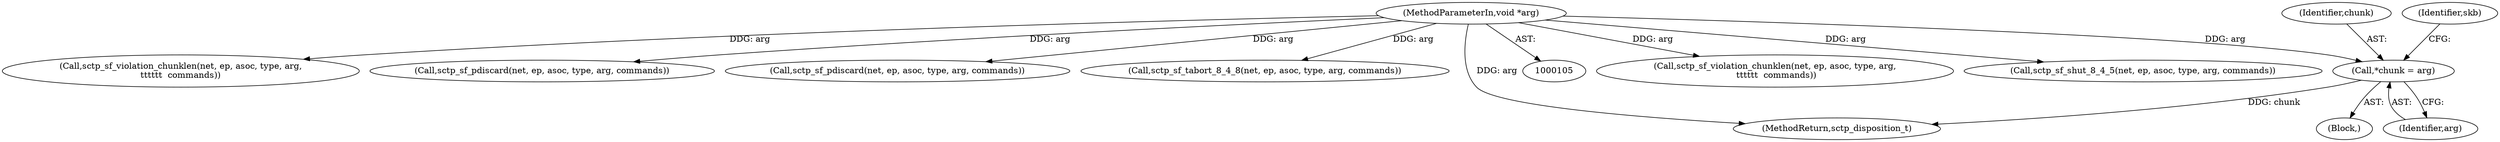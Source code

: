 digraph "0_linux_bf911e985d6bbaa328c20c3e05f4eb03de11fdd6@pointer" {
"1000114" [label="(Call,*chunk = arg)"];
"1000110" [label="(MethodParameterIn,void *arg)"];
"1000116" [label="(Identifier,arg)"];
"1000155" [label="(Call,sctp_sf_violation_chunklen(net, ep, asoc, type, arg,\n \t\t\t\t\t\t  commands))"];
"1000115" [label="(Identifier,chunk)"];
"1000249" [label="(Call,sctp_sf_shut_8_4_5(net, ep, asoc, type, arg, commands))"];
"1000119" [label="(Identifier,skb)"];
"1000114" [label="(Call,*chunk = arg)"];
"1000112" [label="(Block,)"];
"1000179" [label="(Call,sctp_sf_violation_chunklen(net, ep, asoc, type, arg,\n\t\t\t\t\t\t  commands))"];
"1000110" [label="(MethodParameterIn,void *arg)"];
"1000202" [label="(Call,sctp_sf_pdiscard(net, ep, asoc, type, arg, commands))"];
"1000260" [label="(Call,sctp_sf_pdiscard(net, ep, asoc, type, arg, commands))"];
"1000269" [label="(Call,sctp_sf_tabort_8_4_8(net, ep, asoc, type, arg, commands))"];
"1000276" [label="(MethodReturn,sctp_disposition_t)"];
"1000114" -> "1000112"  [label="AST: "];
"1000114" -> "1000116"  [label="CFG: "];
"1000115" -> "1000114"  [label="AST: "];
"1000116" -> "1000114"  [label="AST: "];
"1000119" -> "1000114"  [label="CFG: "];
"1000114" -> "1000276"  [label="DDG: chunk"];
"1000110" -> "1000114"  [label="DDG: arg"];
"1000110" -> "1000105"  [label="AST: "];
"1000110" -> "1000276"  [label="DDG: arg"];
"1000110" -> "1000155"  [label="DDG: arg"];
"1000110" -> "1000179"  [label="DDG: arg"];
"1000110" -> "1000202"  [label="DDG: arg"];
"1000110" -> "1000249"  [label="DDG: arg"];
"1000110" -> "1000260"  [label="DDG: arg"];
"1000110" -> "1000269"  [label="DDG: arg"];
}
